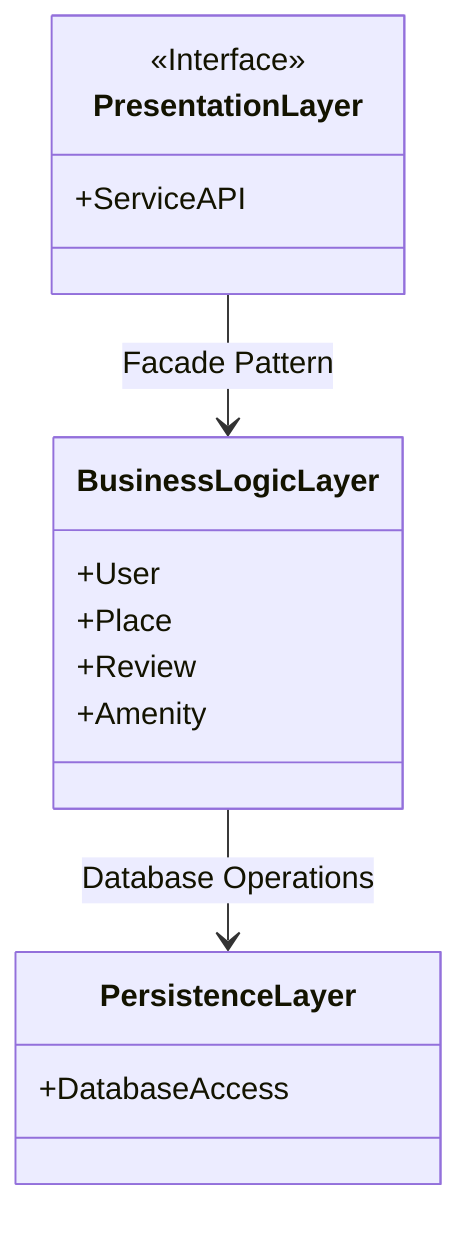 classDiagram
    class PresentationLayer {
        <<Interface>>
        +ServiceAPI
    }

    class BusinessLogicLayer {
        +User
        +Place
        +Review
        +Amenity
    }

    class PersistenceLayer {
        +DatabaseAccess
    }

    PresentationLayer --> BusinessLogicLayer : Facade Pattern
    BusinessLogicLayer --> PersistenceLayer : Database Operations